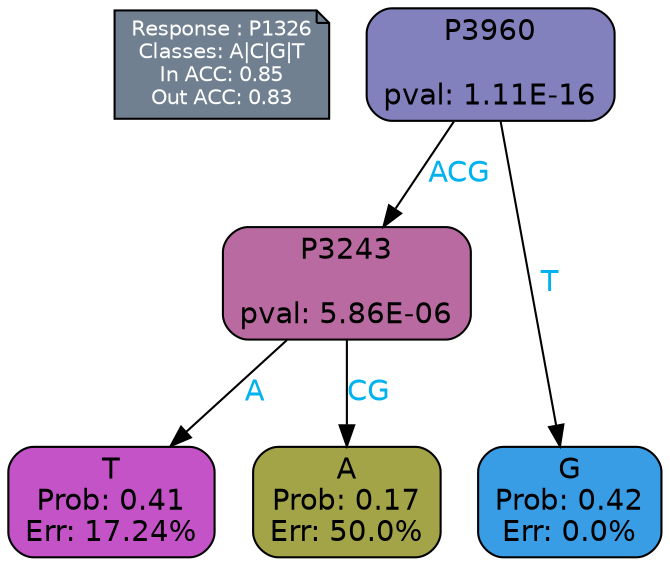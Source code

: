 digraph Tree {
node [shape=box, style="filled, rounded", color="black", fontname=helvetica] ;
graph [ranksep=equally, splines=polylines, bgcolor=transparent, dpi=600] ;
edge [fontname=helvetica] ;
LEGEND [label="Response : P1326
Classes: A|C|G|T
In ACC: 0.85
Out ACC: 0.83
",shape=note,align=left,style=filled,fillcolor="slategray",fontcolor="white",fontsize=10];1 [label="P3960

pval: 1.11E-16", fillcolor="#8380be"] ;
2 [label="P3243

pval: 5.86E-06", fillcolor="#b96ba1"] ;
3 [label="T
Prob: 0.41
Err: 17.24%", fillcolor="#c353c7"] ;
4 [label="A
Prob: 0.17
Err: 50.0%", fillcolor="#a2a447"] ;
5 [label="G
Prob: 0.42
Err: 0.0%", fillcolor="#399de5"] ;
1 -> 2 [label="ACG",fontcolor=deepskyblue2] ;
1 -> 5 [label="T",fontcolor=deepskyblue2] ;
2 -> 3 [label="A",fontcolor=deepskyblue2] ;
2 -> 4 [label="CG",fontcolor=deepskyblue2] ;
{rank = same; 3;4;5;}{rank = same; LEGEND;1;}}